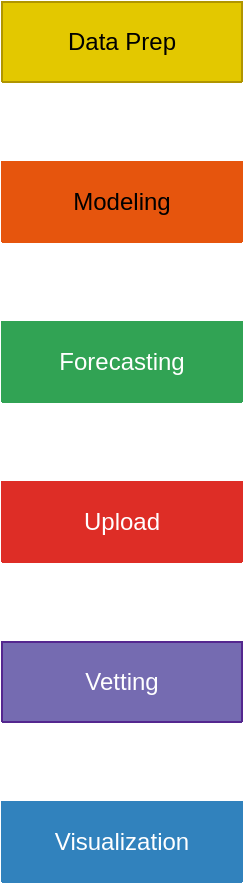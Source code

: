 <mxfile version="26.2.14">
  <diagram name="Page-1" id="wuSJqLB3nl6JY8MFXm-J">
    <mxGraphModel dx="1092" dy="716" grid="1" gridSize="10" guides="1" tooltips="1" connect="1" arrows="1" fold="1" page="1" pageScale="1" pageWidth="850" pageHeight="1100" math="0" shadow="0">
      <root>
        <mxCell id="0" />
        <mxCell id="1" parent="0" />
        <mxCell id="Cs1OVYd5yVLJFfUxwkED-1" value="Forecasting" style="swimlane;fontStyle=0;childLayout=stackLayout;horizontal=1;startSize=40;horizontalStack=0;resizeParent=1;resizeParentMax=0;resizeLast=0;collapsible=1;marginBottom=0;whiteSpace=wrap;html=1;fillColor=#31A354;strokeColor=#31A354;fontColor=#ffffff;container=1;" collapsed="1" vertex="1" parent="1">
          <mxGeometry x="40" y="200" width="120" height="40" as="geometry">
            <mxRectangle x="160" y="200" width="140" height="160" as="alternateBounds" />
          </mxGeometry>
        </mxCell>
        <mxCell id="Cs1OVYd5yVLJFfUxwkED-2" value="Prep" style="text;strokeColor=#31A354;fillColor=#A1D99B;align=left;verticalAlign=middle;spacingLeft=4;spacingRight=4;overflow=hidden;points=[[0,0.5],[1,0.5]];portConstraint=eastwest;rotatable=0;whiteSpace=wrap;html=1;" vertex="1" parent="Cs1OVYd5yVLJFfUxwkED-1">
          <mxGeometry y="40" width="140" height="30" as="geometry" />
        </mxCell>
        <mxCell id="Cs1OVYd5yVLJFfUxwkED-3" value="Forecasting" style="text;strokeColor=#31A354;fillColor=#A1D99B;align=left;verticalAlign=middle;spacingLeft=4;spacingRight=4;overflow=hidden;points=[[0,0.5],[1,0.5]];portConstraint=eastwest;rotatable=0;whiteSpace=wrap;html=1;" vertex="1" parent="Cs1OVYd5yVLJFfUxwkED-1">
          <mxGeometry y="70" width="140" height="30" as="geometry" />
        </mxCell>
        <mxCell id="Cs1OVYd5yVLJFfUxwkED-4" value="Combining Draws" style="text;strokeColor=#31A354;fillColor=#A1D99B;align=left;verticalAlign=middle;spacingLeft=4;spacingRight=4;overflow=hidden;points=[[0,0.5],[1,0.5]];portConstraint=eastwest;rotatable=0;whiteSpace=wrap;html=1;" vertex="1" parent="Cs1OVYd5yVLJFfUxwkED-1">
          <mxGeometry y="100" width="140" height="30" as="geometry" />
        </mxCell>
        <mxCell id="Cs1OVYd5yVLJFfUxwkED-5" value="Completing Hierarchy" style="text;strokeColor=#31A354;fillColor=#A1D99B;align=left;verticalAlign=middle;spacingLeft=4;spacingRight=4;overflow=hidden;points=[[0,0.5],[1,0.5]];portConstraint=eastwest;rotatable=0;whiteSpace=wrap;html=1;" vertex="1" parent="Cs1OVYd5yVLJFfUxwkED-1">
          <mxGeometry y="130" width="140" height="30" as="geometry" />
        </mxCell>
        <mxCell id="Cs1OVYd5yVLJFfUxwkED-6" value="Modeling" style="swimlane;fontStyle=0;childLayout=stackLayout;horizontal=1;startSize=40;horizontalStack=0;resizeParent=1;resizeParentMax=0;resizeLast=0;collapsible=1;marginBottom=0;whiteSpace=wrap;html=1;fillColor=#E6550D;strokeColor=#E6550D;fontColor=#000000;" collapsed="1" vertex="1" parent="1">
          <mxGeometry x="40" y="120" width="120" height="40" as="geometry">
            <mxRectangle x="40" y="120" width="140" height="100" as="alternateBounds" />
          </mxGeometry>
        </mxCell>
        <mxCell id="Cs1OVYd5yVLJFfUxwkED-7" value="Phase 1 - Yes/No" style="text;strokeColor=#E6550D;fillColor=#FDAE6B;align=left;verticalAlign=middle;spacingLeft=4;spacingRight=4;overflow=hidden;points=[[0,0.5],[1,0.5]];portConstraint=eastwest;rotatable=0;whiteSpace=wrap;html=1;" vertex="1" parent="Cs1OVYd5yVLJFfUxwkED-6">
          <mxGeometry y="40" width="140" height="30" as="geometry" />
        </mxCell>
        <mxCell id="Cs1OVYd5yVLJFfUxwkED-8" value="Phase 2 - Quantity" style="text;strokeColor=#E6550D;fillColor=#FDAE6B;align=left;verticalAlign=middle;spacingLeft=4;spacingRight=4;overflow=hidden;points=[[0,0.5],[1,0.5]];portConstraint=eastwest;rotatable=0;whiteSpace=wrap;html=1;" vertex="1" parent="Cs1OVYd5yVLJFfUxwkED-6">
          <mxGeometry y="70" width="140" height="30" as="geometry" />
        </mxCell>
        <mxCell id="Cs1OVYd5yVLJFfUxwkED-9" value="Data Prep" style="swimlane;fontStyle=0;childLayout=stackLayout;horizontal=1;startSize=40;horizontalStack=0;resizeParent=1;resizeParentMax=0;resizeLast=0;collapsible=1;marginBottom=0;whiteSpace=wrap;html=1;fillColor=#e3c800;strokeColor=#B09500;fontColor=#000000;" collapsed="1" vertex="1" parent="1">
          <mxGeometry x="40" y="40" width="120" height="40" as="geometry">
            <mxRectangle x="40" y="40" width="140" height="130" as="alternateBounds" />
          </mxGeometry>
        </mxCell>
        <mxCell id="Cs1OVYd5yVLJFfUxwkED-10" value="Population" style="text;strokeColor=#d6b656;fillColor=#fff2cc;align=left;verticalAlign=middle;spacingLeft=4;spacingRight=4;overflow=hidden;points=[[0,0.5],[1,0.5]];portConstraint=eastwest;rotatable=0;whiteSpace=wrap;html=1;" vertex="1" parent="Cs1OVYd5yVLJFfUxwkED-9">
          <mxGeometry y="40" width="140" height="30" as="geometry" />
        </mxCell>
        <mxCell id="Cs1OVYd5yVLJFfUxwkED-11" value="Burden" style="text;strokeColor=#d6b656;fillColor=#fff2cc;align=left;verticalAlign=middle;spacingLeft=4;spacingRight=4;overflow=hidden;points=[[0,0.5],[1,0.5]];portConstraint=eastwest;rotatable=0;whiteSpace=wrap;html=1;" vertex="1" parent="Cs1OVYd5yVLJFfUxwkED-9">
          <mxGeometry y="70" width="140" height="30" as="geometry" />
        </mxCell>
        <mxCell id="Cs1OVYd5yVLJFfUxwkED-12" value="Covariates" style="text;strokeColor=#d6b656;fillColor=#fff2cc;align=left;verticalAlign=middle;spacingLeft=4;spacingRight=4;overflow=hidden;points=[[0,0.5],[1,0.5]];portConstraint=eastwest;rotatable=0;whiteSpace=wrap;html=1;" vertex="1" parent="Cs1OVYd5yVLJFfUxwkED-9">
          <mxGeometry y="100" width="140" height="30" as="geometry" />
        </mxCell>
        <mxCell id="Cs1OVYd5yVLJFfUxwkED-13" value="Visualization" style="swimlane;fontStyle=0;childLayout=stackLayout;horizontal=1;startSize=40;horizontalStack=0;resizeParent=1;resizeParentMax=0;resizeLast=0;collapsible=1;marginBottom=0;whiteSpace=wrap;html=1;fillColor=#3182BD;strokeColor=#3182BD;fontColor=#ffffff;container=1;" collapsed="1" vertex="1" parent="1">
          <mxGeometry x="40" y="440" width="120" height="40" as="geometry">
            <mxRectangle x="40" y="440" width="140" height="130" as="alternateBounds" />
          </mxGeometry>
        </mxCell>
        <mxCell id="Cs1OVYd5yVLJFfUxwkED-14" value="Model" style="text;strokeColor=#3182BD;fillColor=#9ECAE1;align=left;verticalAlign=middle;spacingLeft=4;spacingRight=4;overflow=hidden;points=[[0,0.5],[1,0.5]];portConstraint=eastwest;rotatable=0;whiteSpace=wrap;html=1;" vertex="1" parent="Cs1OVYd5yVLJFfUxwkED-13">
          <mxGeometry y="40" width="140" height="30" as="geometry" />
        </mxCell>
        <mxCell id="Cs1OVYd5yVLJFfUxwkED-15" value="Forecasts" style="text;strokeColor=#3182BD;fillColor=#9ECAE1;align=left;verticalAlign=middle;spacingLeft=4;spacingRight=4;overflow=hidden;points=[[0,0.5],[1,0.5]];portConstraint=eastwest;rotatable=0;whiteSpace=wrap;html=1;" vertex="1" parent="Cs1OVYd5yVLJFfUxwkED-13">
          <mxGeometry y="70" width="140" height="30" as="geometry" />
        </mxCell>
        <mxCell id="Cs1OVYd5yVLJFfUxwkED-16" value="Maps" style="text;strokeColor=#3182BD;fillColor=#9ECAE1;align=left;verticalAlign=middle;spacingLeft=4;spacingRight=4;overflow=hidden;points=[[0,0.5],[1,0.5]];portConstraint=eastwest;rotatable=0;whiteSpace=wrap;html=1;" vertex="1" parent="Cs1OVYd5yVLJFfUxwkED-13">
          <mxGeometry y="100" width="140" height="30" as="geometry" />
        </mxCell>
        <mxCell id="Cs1OVYd5yVLJFfUxwkED-17" value="Vetting" style="swimlane;fontStyle=0;childLayout=stackLayout;horizontal=1;startSize=40;horizontalStack=0;resizeParent=1;resizeParentMax=0;resizeLast=0;collapsible=1;marginBottom=0;whiteSpace=wrap;html=1;fillColor=#756BB1;strokeColor=#54278F;fontColor=#ffffff;container=1;" collapsed="1" vertex="1" parent="1">
          <mxGeometry x="40" y="360" width="120" height="40" as="geometry">
            <mxRectangle x="40" y="360" width="140" height="160" as="alternateBounds" />
          </mxGeometry>
        </mxCell>
        <mxCell id="Cs1OVYd5yVLJFfUxwkED-18" value="Input" style="text;strokeColor=#9E9AC8;fillColor=#BCBDDC;align=left;verticalAlign=middle;spacingLeft=4;spacingRight=4;overflow=hidden;points=[[0,0.5],[1,0.5]];portConstraint=eastwest;rotatable=0;whiteSpace=wrap;html=1;" vertex="1" parent="Cs1OVYd5yVLJFfUxwkED-17">
          <mxGeometry y="40" width="140" height="30" as="geometry" />
        </mxCell>
        <mxCell id="Cs1OVYd5yVLJFfUxwkED-19" value="Modeling" style="text;strokeColor=#756BB1;fillColor=#BCBDDC;align=left;verticalAlign=middle;spacingLeft=4;spacingRight=4;overflow=hidden;points=[[0,0.5],[1,0.5]];portConstraint=eastwest;rotatable=0;whiteSpace=wrap;html=1;" vertex="1" parent="Cs1OVYd5yVLJFfUxwkED-17">
          <mxGeometry y="70" width="140" height="30" as="geometry" />
        </mxCell>
        <mxCell id="Cs1OVYd5yVLJFfUxwkED-20" value="Forecasting" style="text;strokeColor=#756BB1;fillColor=#BCBDDC;align=left;verticalAlign=middle;spacingLeft=4;spacingRight=4;overflow=hidden;points=[[0,0.5],[1,0.5]];portConstraint=eastwest;rotatable=0;whiteSpace=wrap;html=1;" vertex="1" parent="Cs1OVYd5yVLJFfUxwkED-17">
          <mxGeometry y="100" width="140" height="30" as="geometry" />
        </mxCell>
        <mxCell id="Cs1OVYd5yVLJFfUxwkED-21" value="Growth" style="text;strokeColor=light-dark(#756BB1,#B85450);fillColor=#BCBDDC;align=left;verticalAlign=middle;spacingLeft=4;spacingRight=4;overflow=hidden;points=[[0,0.5],[1,0.5]];portConstraint=eastwest;rotatable=0;whiteSpace=wrap;html=1;" vertex="1" parent="Cs1OVYd5yVLJFfUxwkED-17">
          <mxGeometry y="130" width="140" height="30" as="geometry" />
        </mxCell>
        <mxCell id="Cs1OVYd5yVLJFfUxwkED-22" value="Upload" style="swimlane;fontStyle=0;childLayout=stackLayout;horizontal=1;startSize=40;horizontalStack=0;resizeParent=1;resizeParentMax=0;resizeLast=0;collapsible=1;marginBottom=0;whiteSpace=wrap;html=1;fillColor=#DE2D26;strokeColor=#DE2D26;fontColor=#ffffff;container=1;" collapsed="1" vertex="1" parent="1">
          <mxGeometry x="40" y="280" width="120" height="40" as="geometry">
            <mxRectangle x="40" y="280" width="140" height="100" as="alternateBounds" />
          </mxGeometry>
        </mxCell>
        <mxCell id="Cs1OVYd5yVLJFfUxwkED-23" value="Prep" style="text;strokeColor=#DE2D26;fillColor=#FC9272;align=left;verticalAlign=middle;spacingLeft=4;spacingRight=4;overflow=hidden;points=[[0,0.5],[1,0.5]];portConstraint=eastwest;rotatable=0;whiteSpace=wrap;html=1;" vertex="1" parent="Cs1OVYd5yVLJFfUxwkED-22">
          <mxGeometry y="40" width="140" height="30" as="geometry" />
        </mxCell>
        <mxCell id="Cs1OVYd5yVLJFfUxwkED-24" value="Upload" style="text;strokeColor=#DE2D26;fillColor=#FC9272;align=left;verticalAlign=middle;spacingLeft=4;spacingRight=4;overflow=hidden;points=[[0,0.5],[1,0.5]];portConstraint=eastwest;rotatable=0;whiteSpace=wrap;html=1;" vertex="1" parent="Cs1OVYd5yVLJFfUxwkED-22">
          <mxGeometry y="70" width="140" height="30" as="geometry" />
        </mxCell>
      </root>
    </mxGraphModel>
  </diagram>
</mxfile>
